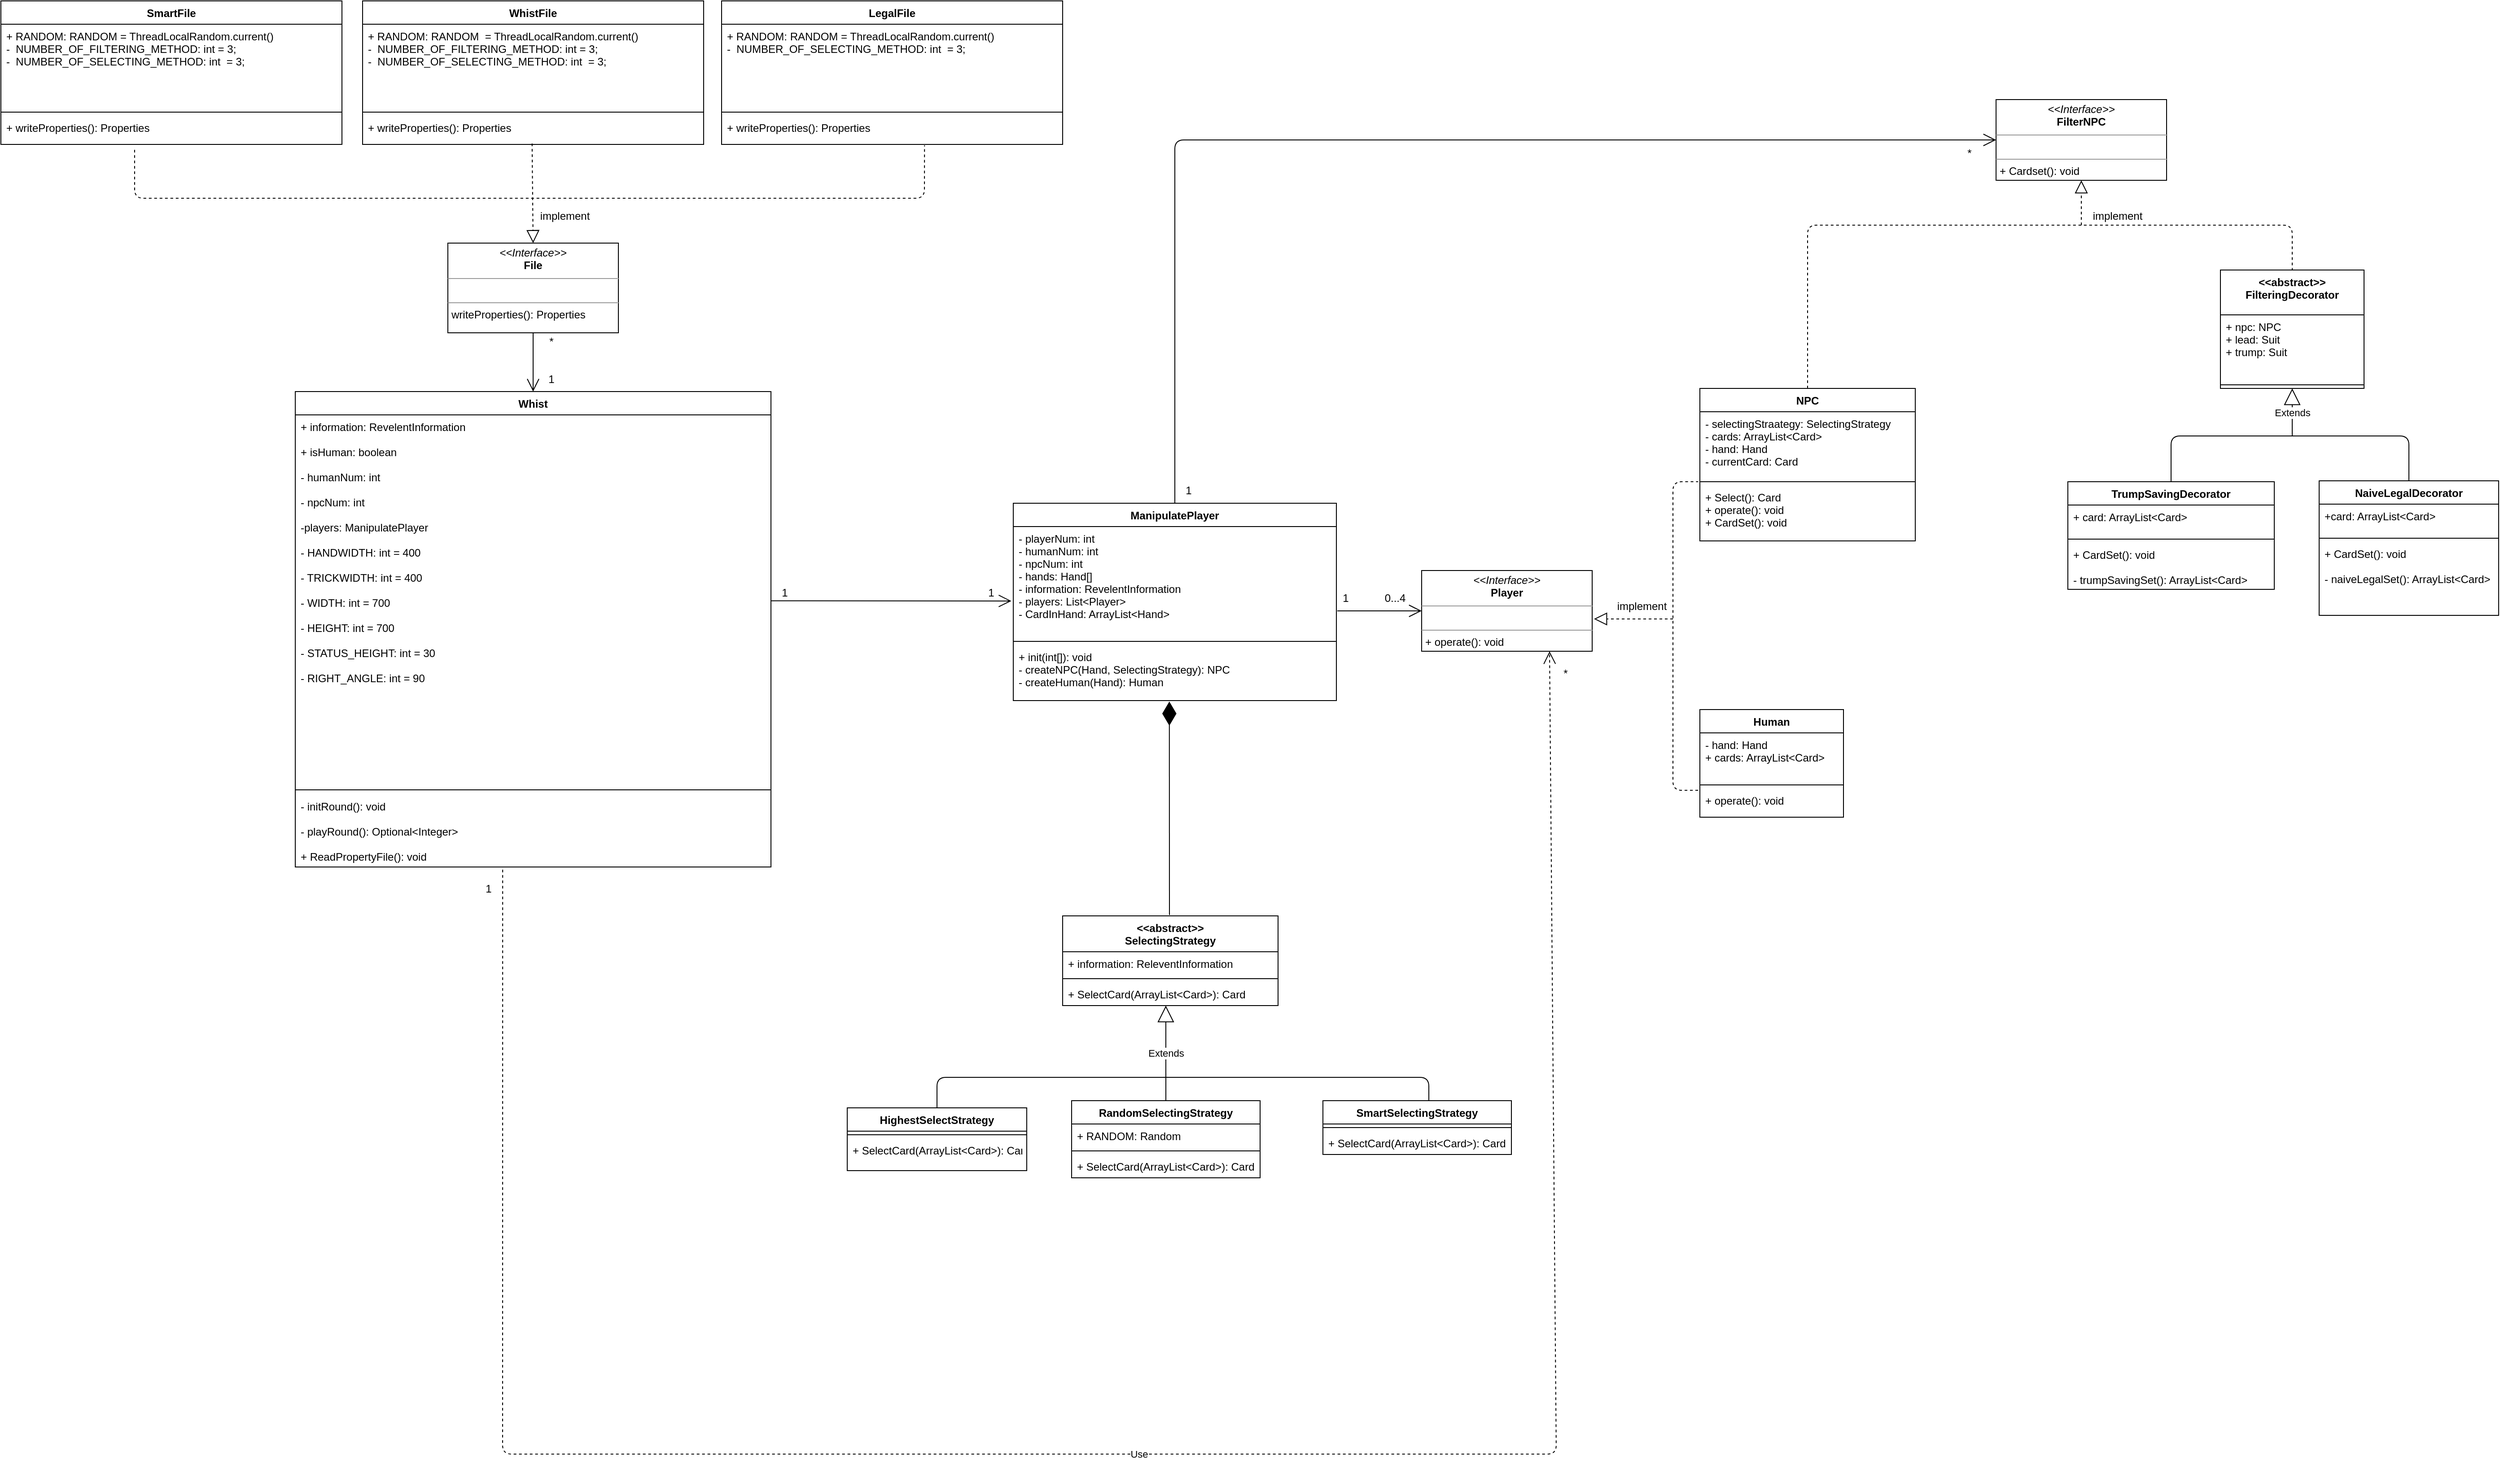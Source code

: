 <mxfile version="13.9.2" type="device"><diagram id="5J2JVJJavzANG1zCmiLA" name="第 1 页"><mxGraphModel dx="2858" dy="2303" grid="1" gridSize="10" guides="1" tooltips="1" connect="1" arrows="1" fold="1" page="1" pageScale="1" pageWidth="827" pageHeight="1169" math="0" shadow="0"><root><mxCell id="0"/><mxCell id="1" parent="0"/><mxCell id="rN0IatDEGvTljgCbiSgi-170" value="&lt;p style=&quot;margin: 0px ; margin-top: 4px ; text-align: center&quot;&gt;&lt;i&gt;&amp;lt;&amp;lt;Interface&amp;gt;&amp;gt;&lt;/i&gt;&lt;br&gt;&lt;b&gt;FilterNPC&lt;/b&gt;&lt;/p&gt;&lt;hr size=&quot;1&quot;&gt;&lt;p style=&quot;margin: 0px ; margin-left: 4px&quot;&gt;&lt;br&gt;&lt;/p&gt;&lt;hr size=&quot;1&quot;&gt;&lt;p style=&quot;margin: 0px ; margin-left: 4px&quot;&gt;+ Cardset(): void&lt;/p&gt;" style="verticalAlign=top;align=left;overflow=fill;fontSize=12;fontFamily=Helvetica;html=1;" parent="1" vertex="1"><mxGeometry x="1430" y="-910" width="190" height="90" as="geometry"/></mxCell><mxCell id="rN0IatDEGvTljgCbiSgi-180" value="&lt;p style=&quot;margin: 0px ; margin-top: 4px ; text-align: center&quot;&gt;&lt;i&gt;&amp;lt;&amp;lt;Interface&amp;gt;&amp;gt;&lt;/i&gt;&lt;br&gt;&lt;b&gt;File&lt;/b&gt;&lt;/p&gt;&lt;hr size=&quot;1&quot;&gt;&lt;p style=&quot;margin: 0px ; margin-left: 4px&quot;&gt;&lt;br&gt;&lt;/p&gt;&lt;hr size=&quot;1&quot;&gt;&lt;p style=&quot;margin: 0px ; margin-left: 4px&quot;&gt;writeProperties(): Properties&lt;/p&gt;" style="verticalAlign=top;align=left;overflow=fill;fontSize=12;fontFamily=Helvetica;html=1;" parent="1" vertex="1"><mxGeometry x="-295" y="-750" width="190" height="100" as="geometry"/></mxCell><mxCell id="rN0IatDEGvTljgCbiSgi-195" value="&lt;p style=&quot;margin: 0px ; margin-top: 4px ; text-align: center&quot;&gt;&lt;i&gt;&amp;lt;&amp;lt;Interface&amp;gt;&amp;gt;&lt;/i&gt;&lt;br&gt;&lt;b&gt;Player&lt;/b&gt;&lt;/p&gt;&lt;hr size=&quot;1&quot;&gt;&lt;p style=&quot;margin: 0px ; margin-left: 4px&quot;&gt;&lt;br&gt;&lt;/p&gt;&lt;hr size=&quot;1&quot;&gt;&lt;p style=&quot;margin: 0px ; margin-left: 4px&quot;&gt;+ operate(): void&lt;br&gt;&lt;/p&gt;" style="verticalAlign=top;align=left;overflow=fill;fontSize=12;fontFamily=Helvetica;html=1;" parent="1" vertex="1"><mxGeometry x="790" y="-385" width="190" height="90" as="geometry"/></mxCell><mxCell id="rN0IatDEGvTljgCbiSgi-196" value="ManipulatePlayer" style="swimlane;fontStyle=1;align=center;verticalAlign=top;childLayout=stackLayout;horizontal=1;startSize=26;horizontalStack=0;resizeParent=1;resizeParentMax=0;resizeLast=0;collapsible=1;marginBottom=0;fontColor=#000000;" parent="1" vertex="1"><mxGeometry x="335" y="-460" width="360" height="220" as="geometry"/></mxCell><mxCell id="rN0IatDEGvTljgCbiSgi-197" value="- playerNum: int&#10;- humanNum: int&#10;- npcNum: int&#10;- hands: Hand[]&#10;- information: RevelentInformation&#10;- players: List&lt;Player&gt;&#10;- CardInHand: ArrayList&lt;Hand&gt;" style="text;strokeColor=none;fillColor=none;align=left;verticalAlign=top;spacingLeft=4;spacingRight=4;overflow=hidden;rotatable=0;points=[[0,0.5],[1,0.5]];portConstraint=eastwest;" parent="rN0IatDEGvTljgCbiSgi-196" vertex="1"><mxGeometry y="26" width="360" height="124" as="geometry"/></mxCell><mxCell id="rN0IatDEGvTljgCbiSgi-198" value="" style="line;strokeWidth=1;fillColor=none;align=left;verticalAlign=middle;spacingTop=-1;spacingLeft=3;spacingRight=3;rotatable=0;labelPosition=right;points=[];portConstraint=eastwest;" parent="rN0IatDEGvTljgCbiSgi-196" vertex="1"><mxGeometry y="150" width="360" height="8" as="geometry"/></mxCell><mxCell id="rN0IatDEGvTljgCbiSgi-199" value="+ init(int[]): void&#10;- createNPC(Hand, SelectingStrategy): NPC&#10;- createHuman(Hand): Human" style="text;strokeColor=none;fillColor=none;align=left;verticalAlign=top;spacingLeft=4;spacingRight=4;overflow=hidden;rotatable=0;points=[[0,0.5],[1,0.5]];portConstraint=eastwest;" parent="rN0IatDEGvTljgCbiSgi-196" vertex="1"><mxGeometry y="158" width="360" height="62" as="geometry"/></mxCell><mxCell id="rN0IatDEGvTljgCbiSgi-234" value="" style="endArrow=diamondThin;endFill=1;endSize=24;html=1;fontColor=#000000;entryX=0.483;entryY=1.016;entryDx=0;entryDy=0;entryPerimeter=0;" parent="1" target="rN0IatDEGvTljgCbiSgi-199" edge="1"><mxGeometry width="160" relative="1" as="geometry"><mxPoint x="509" y="-1" as="sourcePoint"/><mxPoint x="350" y="-110" as="targetPoint"/></mxGeometry></mxCell><mxCell id="rN0IatDEGvTljgCbiSgi-238" value="Extends" style="endArrow=block;endSize=16;endFill=0;html=1;fontColor=#000000;entryX=0.5;entryY=1;entryDx=0;entryDy=0;" parent="1" target="rN0IatDEGvTljgCbiSgi-164" edge="1"><mxGeometry width="160" relative="1" as="geometry"><mxPoint x="1760" y="-535" as="sourcePoint"/><mxPoint x="1540" y="-475" as="targetPoint"/></mxGeometry></mxCell><mxCell id="rN0IatDEGvTljgCbiSgi-240" value="Extends" style="endArrow=block;endSize=16;endFill=0;html=1;fontColor=#000000;exitX=0.5;exitY=0;exitDx=0;exitDy=0;entryX=0.479;entryY=1;entryDx=0;entryDy=0;entryPerimeter=0;" parent="1" source="rN0IatDEGvTljgCbiSgi-86" target="rN0IatDEGvTljgCbiSgi-232" edge="1"><mxGeometry width="160" relative="1" as="geometry"><mxPoint x="517" y="170" as="sourcePoint"/><mxPoint x="508" y="110" as="targetPoint"/></mxGeometry></mxCell><mxCell id="rN0IatDEGvTljgCbiSgi-242" value="" style="endArrow=none;html=1;fontColor=#000000;exitX=0.5;exitY=0;exitDx=0;exitDy=0;entryX=0.562;entryY=0.023;entryDx=0;entryDy=0;entryPerimeter=0;" parent="1" source="rN0IatDEGvTljgCbiSgi-82" target="rN0IatDEGvTljgCbiSgi-92" edge="1"><mxGeometry width="50" height="50" relative="1" as="geometry"><mxPoint x="380" y="190" as="sourcePoint"/><mxPoint x="430" y="140" as="targetPoint"/><Array as="points"><mxPoint x="250" y="180"/><mxPoint x="500" y="180"/><mxPoint x="798" y="180"/></Array></mxGeometry></mxCell><mxCell id="rN0IatDEGvTljgCbiSgi-82" value="HighestSelectStrategy" style="swimlane;fontStyle=1;align=center;verticalAlign=top;childLayout=stackLayout;horizontal=1;startSize=26;horizontalStack=0;resizeParent=1;resizeParentMax=0;resizeLast=0;collapsible=1;marginBottom=0;" parent="1" vertex="1"><mxGeometry x="150" y="214" width="200" height="70" as="geometry"/></mxCell><mxCell id="rN0IatDEGvTljgCbiSgi-84" value="" style="line;strokeWidth=1;fillColor=none;align=left;verticalAlign=middle;spacingTop=-1;spacingLeft=3;spacingRight=3;rotatable=0;labelPosition=right;points=[];portConstraint=eastwest;" parent="rN0IatDEGvTljgCbiSgi-82" vertex="1"><mxGeometry y="26" width="200" height="8" as="geometry"/></mxCell><mxCell id="rN0IatDEGvTljgCbiSgi-85" value="+ SelectCard(ArrayList&lt;Card&gt;): Card" style="text;strokeColor=none;fillColor=none;align=left;verticalAlign=top;spacingLeft=4;spacingRight=4;overflow=hidden;rotatable=0;points=[[0,0.5],[1,0.5]];portConstraint=eastwest;" parent="rN0IatDEGvTljgCbiSgi-82" vertex="1"><mxGeometry y="34" width="200" height="36" as="geometry"/></mxCell><mxCell id="nJePwb9aibCjWLKJsWjK-1" value="" style="endArrow=none;html=1;entryX=0.5;entryY=0;entryDx=0;entryDy=0;exitX=0.5;exitY=0;exitDx=0;exitDy=0;" parent="1" source="rN0IatDEGvTljgCbiSgi-124" target="rN0IatDEGvTljgCbiSgi-77" edge="1"><mxGeometry width="50" height="50" relative="1" as="geometry"><mxPoint x="1750" y="-255" as="sourcePoint"/><mxPoint x="1800" y="-305" as="targetPoint"/><Array as="points"><mxPoint x="1625" y="-535"/><mxPoint x="1890" y="-535"/></Array></mxGeometry></mxCell><mxCell id="nJePwb9aibCjWLKJsWjK-5" value="" style="endArrow=block;dashed=1;endFill=0;endSize=12;html=1;entryX=0.5;entryY=1;entryDx=0;entryDy=0;" parent="1" target="rN0IatDEGvTljgCbiSgi-170" edge="1"><mxGeometry width="160" relative="1" as="geometry"><mxPoint x="1525" y="-770" as="sourcePoint"/><mxPoint x="1460" y="-570" as="targetPoint"/></mxGeometry></mxCell><mxCell id="nJePwb9aibCjWLKJsWjK-7" value="" style="endArrow=none;dashed=1;html=1;entryX=0.5;entryY=0;entryDx=0;entryDy=0;exitX=0.5;exitY=0;exitDx=0;exitDy=0;" parent="1" source="rN0IatDEGvTljgCbiSgi-171" target="rN0IatDEGvTljgCbiSgi-164" edge="1"><mxGeometry width="50" height="50" relative="1" as="geometry"><mxPoint x="1410" y="-530" as="sourcePoint"/><mxPoint x="1460" y="-580" as="targetPoint"/><Array as="points"><mxPoint x="1220" y="-770"/><mxPoint x="1520" y="-770"/><mxPoint x="1760" y="-770"/></Array></mxGeometry></mxCell><mxCell id="nJePwb9aibCjWLKJsWjK-8" value="implement" style="text;html=1;align=center;verticalAlign=middle;resizable=0;points=[];autosize=1;" parent="1" vertex="1"><mxGeometry x="1530" y="-790" width="70" height="20" as="geometry"/></mxCell><mxCell id="rN0IatDEGvTljgCbiSgi-164" value="&lt;&lt;abstract&gt;&gt;&#10;FilteringDecorator" style="swimlane;fontStyle=1;align=center;verticalAlign=top;childLayout=stackLayout;horizontal=1;startSize=50;horizontalStack=0;resizeParent=1;resizeParentMax=0;resizeLast=0;collapsible=1;marginBottom=0;" parent="1" vertex="1"><mxGeometry x="1680" y="-720" width="160" height="132" as="geometry"/></mxCell><mxCell id="rN0IatDEGvTljgCbiSgi-165" value="+ npc: NPC&#10;+ lead: Suit&#10;+ trump: Suit" style="text;strokeColor=none;fillColor=none;align=left;verticalAlign=top;spacingLeft=4;spacingRight=4;overflow=hidden;rotatable=0;points=[[0,0.5],[1,0.5]];portConstraint=eastwest;" parent="rN0IatDEGvTljgCbiSgi-164" vertex="1"><mxGeometry y="50" width="160" height="74" as="geometry"/></mxCell><mxCell id="rN0IatDEGvTljgCbiSgi-166" value="" style="line;strokeWidth=1;fillColor=none;align=left;verticalAlign=middle;spacingTop=-1;spacingLeft=3;spacingRight=3;rotatable=0;labelPosition=right;points=[];portConstraint=eastwest;" parent="rN0IatDEGvTljgCbiSgi-164" vertex="1"><mxGeometry y="124" width="160" height="8" as="geometry"/></mxCell><mxCell id="rN0IatDEGvTljgCbiSgi-124" value="TrumpSavingDecorator" style="swimlane;fontStyle=1;align=center;verticalAlign=top;childLayout=stackLayout;horizontal=1;startSize=26;horizontalStack=0;resizeParent=1;resizeParentMax=0;resizeLast=0;collapsible=1;marginBottom=0;" parent="1" vertex="1"><mxGeometry x="1510" y="-484" width="230" height="120" as="geometry"/></mxCell><mxCell id="rN0IatDEGvTljgCbiSgi-125" value="+ card: ArrayList&lt;Card&gt;&#10;" style="text;strokeColor=none;fillColor=none;align=left;verticalAlign=top;spacingLeft=4;spacingRight=4;overflow=hidden;rotatable=0;points=[[0,0.5],[1,0.5]];portConstraint=eastwest;" parent="rN0IatDEGvTljgCbiSgi-124" vertex="1"><mxGeometry y="26" width="230" height="34" as="geometry"/></mxCell><mxCell id="rN0IatDEGvTljgCbiSgi-126" value="" style="line;strokeWidth=1;fillColor=none;align=left;verticalAlign=middle;spacingTop=-1;spacingLeft=3;spacingRight=3;rotatable=0;labelPosition=right;points=[];portConstraint=eastwest;" parent="rN0IatDEGvTljgCbiSgi-124" vertex="1"><mxGeometry y="60" width="230" height="8" as="geometry"/></mxCell><mxCell id="rN0IatDEGvTljgCbiSgi-127" value="+ CardSet(): void&#10;&#10;- trumpSavingSet(): ArrayList&lt;Card&gt; " style="text;strokeColor=none;fillColor=none;align=left;verticalAlign=top;spacingLeft=4;spacingRight=4;overflow=hidden;rotatable=0;points=[[0,0.5],[1,0.5]];portConstraint=eastwest;" parent="rN0IatDEGvTljgCbiSgi-124" vertex="1"><mxGeometry y="68" width="230" height="52" as="geometry"/></mxCell><mxCell id="rN0IatDEGvTljgCbiSgi-77" value="NaiveLegalDecorator" style="swimlane;fontStyle=1;align=center;verticalAlign=top;childLayout=stackLayout;horizontal=1;startSize=26;horizontalStack=0;resizeParent=1;resizeParentMax=0;resizeLast=0;collapsible=1;marginBottom=0;" parent="1" vertex="1"><mxGeometry x="1790" y="-485" width="200" height="150" as="geometry"/></mxCell><mxCell id="rN0IatDEGvTljgCbiSgi-78" value="+card: ArrayList&lt;Card&gt;" style="text;strokeColor=none;fillColor=none;align=left;verticalAlign=top;spacingLeft=4;spacingRight=4;overflow=hidden;rotatable=0;points=[[0,0.5],[1,0.5]];portConstraint=eastwest;" parent="rN0IatDEGvTljgCbiSgi-77" vertex="1"><mxGeometry y="26" width="200" height="34" as="geometry"/></mxCell><mxCell id="rN0IatDEGvTljgCbiSgi-79" value="" style="line;strokeWidth=1;fillColor=none;align=left;verticalAlign=middle;spacingTop=-1;spacingLeft=3;spacingRight=3;rotatable=0;labelPosition=right;points=[];portConstraint=eastwest;" parent="rN0IatDEGvTljgCbiSgi-77" vertex="1"><mxGeometry y="60" width="200" height="8" as="geometry"/></mxCell><mxCell id="rN0IatDEGvTljgCbiSgi-80" value="+ CardSet(): void&#10;&#10;- naiveLegalSet(): ArrayList&lt;Card&gt; " style="text;strokeColor=none;fillColor=none;align=left;verticalAlign=top;spacingLeft=4;spacingRight=4;overflow=hidden;rotatable=0;points=[[0,0.5],[1,0.5]];portConstraint=eastwest;" parent="rN0IatDEGvTljgCbiSgi-77" vertex="1"><mxGeometry y="68" width="200" height="82" as="geometry"/></mxCell><mxCell id="rN0IatDEGvTljgCbiSgi-171" value="NPC" style="swimlane;fontStyle=1;align=center;verticalAlign=top;childLayout=stackLayout;horizontal=1;startSize=26;horizontalStack=0;resizeParent=1;resizeParentMax=0;resizeLast=0;collapsible=1;marginBottom=0;" parent="1" vertex="1"><mxGeometry x="1100" y="-588" width="240" height="170" as="geometry"/></mxCell><mxCell id="rN0IatDEGvTljgCbiSgi-172" value="- selectingStraategy: SelectingStrategy&#10;- cards: ArrayList&lt;Card&gt;&#10;- hand: Hand&#10;- currentCard: Card&#10; " style="text;strokeColor=none;fillColor=none;align=left;verticalAlign=top;spacingLeft=4;spacingRight=4;overflow=hidden;rotatable=0;points=[[0,0.5],[1,0.5]];portConstraint=eastwest;" parent="rN0IatDEGvTljgCbiSgi-171" vertex="1"><mxGeometry y="26" width="240" height="74" as="geometry"/></mxCell><mxCell id="rN0IatDEGvTljgCbiSgi-173" value="" style="line;strokeWidth=1;fillColor=none;align=left;verticalAlign=middle;spacingTop=-1;spacingLeft=3;spacingRight=3;rotatable=0;labelPosition=right;points=[];portConstraint=eastwest;" parent="rN0IatDEGvTljgCbiSgi-171" vertex="1"><mxGeometry y="100" width="240" height="8" as="geometry"/></mxCell><mxCell id="rN0IatDEGvTljgCbiSgi-174" value="+ Select(): Card&#10;+ operate(): void&#10;+ CardSet(): void" style="text;strokeColor=none;fillColor=none;align=left;verticalAlign=top;spacingLeft=4;spacingRight=4;overflow=hidden;rotatable=0;points=[[0,0.5],[1,0.5]];portConstraint=eastwest;" parent="rN0IatDEGvTljgCbiSgi-171" vertex="1"><mxGeometry y="108" width="240" height="62" as="geometry"/></mxCell><mxCell id="rN0IatDEGvTljgCbiSgi-209" value="Human" style="swimlane;fontStyle=1;align=center;verticalAlign=top;childLayout=stackLayout;horizontal=1;startSize=26;horizontalStack=0;resizeParent=1;resizeParentMax=0;resizeLast=0;collapsible=1;marginBottom=0;fontColor=#000000;" parent="1" vertex="1"><mxGeometry x="1100" y="-230" width="160" height="120" as="geometry"/></mxCell><mxCell id="rN0IatDEGvTljgCbiSgi-210" value="- hand: Hand&#10;+ cards: ArrayList&lt;Card&gt;&#10;" style="text;strokeColor=none;fillColor=none;align=left;verticalAlign=top;spacingLeft=4;spacingRight=4;overflow=hidden;rotatable=0;points=[[0,0.5],[1,0.5]];portConstraint=eastwest;" parent="rN0IatDEGvTljgCbiSgi-209" vertex="1"><mxGeometry y="26" width="160" height="54" as="geometry"/></mxCell><mxCell id="rN0IatDEGvTljgCbiSgi-211" value="" style="line;strokeWidth=1;fillColor=none;align=left;verticalAlign=middle;spacingTop=-1;spacingLeft=3;spacingRight=3;rotatable=0;labelPosition=right;points=[];portConstraint=eastwest;" parent="rN0IatDEGvTljgCbiSgi-209" vertex="1"><mxGeometry y="80" width="160" height="8" as="geometry"/></mxCell><mxCell id="rN0IatDEGvTljgCbiSgi-212" value="+ operate(): void" style="text;strokeColor=none;fillColor=none;align=left;verticalAlign=top;spacingLeft=4;spacingRight=4;overflow=hidden;rotatable=0;points=[[0,0.5],[1,0.5]];portConstraint=eastwest;" parent="rN0IatDEGvTljgCbiSgi-209" vertex="1"><mxGeometry y="88" width="160" height="32" as="geometry"/></mxCell><mxCell id="nJePwb9aibCjWLKJsWjK-19" value="" style="endArrow=open;endFill=1;endSize=12;html=1;entryX=-0.006;entryY=0.669;entryDx=0;entryDy=0;entryPerimeter=0;" parent="1" source="rN0IatDEGvTljgCbiSgi-177" target="rN0IatDEGvTljgCbiSgi-197" edge="1"><mxGeometry width="160" relative="1" as="geometry"><mxPoint x="410" y="-380" as="sourcePoint"/><mxPoint x="330" y="-360" as="targetPoint"/></mxGeometry></mxCell><mxCell id="nJePwb9aibCjWLKJsWjK-20" value="1" style="text;html=1;align=center;verticalAlign=middle;resizable=0;points=[];autosize=1;" parent="1" vertex="1"><mxGeometry x="70" y="-370" width="20" height="20" as="geometry"/></mxCell><mxCell id="nJePwb9aibCjWLKJsWjK-21" value="1" style="text;html=1;align=center;verticalAlign=middle;resizable=0;points=[];autosize=1;" parent="1" vertex="1"><mxGeometry x="300" y="-370" width="20" height="20" as="geometry"/></mxCell><mxCell id="nJePwb9aibCjWLKJsWjK-22" value="" style="endArrow=open;endFill=1;endSize=12;html=1;entryX=0;entryY=0.5;entryDx=0;entryDy=0;" parent="1" target="rN0IatDEGvTljgCbiSgi-195" edge="1"><mxGeometry width="160" relative="1" as="geometry"><mxPoint x="696" y="-340" as="sourcePoint"/><mxPoint x="700" y="-310" as="targetPoint"/></mxGeometry></mxCell><mxCell id="nJePwb9aibCjWLKJsWjK-23" value="1" style="text;html=1;align=center;verticalAlign=middle;resizable=0;points=[];autosize=1;" parent="1" vertex="1"><mxGeometry x="695" y="-364" width="20" height="20" as="geometry"/></mxCell><mxCell id="nJePwb9aibCjWLKJsWjK-24" value="0...4" style="text;html=1;align=center;verticalAlign=middle;resizable=0;points=[];autosize=1;" parent="1" vertex="1"><mxGeometry x="740" y="-364" width="40" height="20" as="geometry"/></mxCell><mxCell id="rN0IatDEGvTljgCbiSgi-190" value="SmartFile" style="swimlane;fontStyle=1;align=center;verticalAlign=top;childLayout=stackLayout;horizontal=1;startSize=26;horizontalStack=0;resizeParent=1;resizeParentMax=0;resizeLast=0;collapsible=1;marginBottom=0;fontColor=#000000;" parent="1" vertex="1"><mxGeometry x="-793" y="-1020" width="380" height="160" as="geometry"/></mxCell><mxCell id="rN0IatDEGvTljgCbiSgi-191" value="+ RANDOM: RANDOM = ThreadLocalRandom.current()&#10;-  NUMBER_OF_FILTERING_METHOD: int = 3;&#10;-  NUMBER_OF_SELECTING_METHOD: int  = 3;" style="text;strokeColor=none;fillColor=none;align=left;verticalAlign=top;spacingLeft=4;spacingRight=4;overflow=hidden;rotatable=0;points=[[0,0.5],[1,0.5]];portConstraint=eastwest;" parent="rN0IatDEGvTljgCbiSgi-190" vertex="1"><mxGeometry y="26" width="380" height="94" as="geometry"/></mxCell><mxCell id="rN0IatDEGvTljgCbiSgi-192" value="" style="line;strokeWidth=1;fillColor=none;align=left;verticalAlign=middle;spacingTop=-1;spacingLeft=3;spacingRight=3;rotatable=0;labelPosition=right;points=[];portConstraint=eastwest;" parent="rN0IatDEGvTljgCbiSgi-190" vertex="1"><mxGeometry y="120" width="380" height="8" as="geometry"/></mxCell><mxCell id="rN0IatDEGvTljgCbiSgi-193" value="+ writeProperties(): Properties&#10;" style="text;strokeColor=none;fillColor=none;align=left;verticalAlign=top;spacingLeft=4;spacingRight=4;overflow=hidden;rotatable=0;points=[[0,0.5],[1,0.5]];portConstraint=eastwest;" parent="rN0IatDEGvTljgCbiSgi-190" vertex="1"><mxGeometry y="128" width="380" height="32" as="geometry"/></mxCell><mxCell id="rN0IatDEGvTljgCbiSgi-181" value="WhistFile" style="swimlane;fontStyle=1;align=center;verticalAlign=top;childLayout=stackLayout;horizontal=1;startSize=26;horizontalStack=0;resizeParent=1;resizeParentMax=0;resizeLast=0;collapsible=1;marginBottom=0;fontColor=#000000;" parent="1" vertex="1"><mxGeometry x="-390" y="-1020" width="380" height="160" as="geometry"/></mxCell><mxCell id="rN0IatDEGvTljgCbiSgi-182" value="+ RANDOM: RANDOM  = ThreadLocalRandom.current()&#10;-  NUMBER_OF_FILTERING_METHOD: int = 3;&#10;-  NUMBER_OF_SELECTING_METHOD: int  = 3;" style="text;strokeColor=none;fillColor=none;align=left;verticalAlign=top;spacingLeft=4;spacingRight=4;overflow=hidden;rotatable=0;points=[[0,0.5],[1,0.5]];portConstraint=eastwest;" parent="rN0IatDEGvTljgCbiSgi-181" vertex="1"><mxGeometry y="26" width="380" height="94" as="geometry"/></mxCell><mxCell id="rN0IatDEGvTljgCbiSgi-183" value="" style="line;strokeWidth=1;fillColor=none;align=left;verticalAlign=middle;spacingTop=-1;spacingLeft=3;spacingRight=3;rotatable=0;labelPosition=right;points=[];portConstraint=eastwest;" parent="rN0IatDEGvTljgCbiSgi-181" vertex="1"><mxGeometry y="120" width="380" height="8" as="geometry"/></mxCell><mxCell id="rN0IatDEGvTljgCbiSgi-184" value="+ writeProperties(): Properties&#10;" style="text;strokeColor=none;fillColor=none;align=left;verticalAlign=top;spacingLeft=4;spacingRight=4;overflow=hidden;rotatable=0;points=[[0,0.5],[1,0.5]];portConstraint=eastwest;" parent="rN0IatDEGvTljgCbiSgi-181" vertex="1"><mxGeometry y="128" width="380" height="32" as="geometry"/></mxCell><mxCell id="nJePwb9aibCjWLKJsWjK-32" value="LegalFile" style="swimlane;fontStyle=1;align=center;verticalAlign=top;childLayout=stackLayout;horizontal=1;startSize=26;horizontalStack=0;resizeParent=1;resizeParentMax=0;resizeLast=0;collapsible=1;marginBottom=0;fontColor=#000000;" parent="1" vertex="1"><mxGeometry x="10" y="-1020" width="380" height="160" as="geometry"/></mxCell><mxCell id="nJePwb9aibCjWLKJsWjK-33" value="+ RANDOM: RANDOM = ThreadLocalRandom.current()&#10;-  NUMBER_OF_SELECTING_METHOD: int  = 3;" style="text;strokeColor=none;fillColor=none;align=left;verticalAlign=top;spacingLeft=4;spacingRight=4;overflow=hidden;rotatable=0;points=[[0,0.5],[1,0.5]];portConstraint=eastwest;" parent="nJePwb9aibCjWLKJsWjK-32" vertex="1"><mxGeometry y="26" width="380" height="94" as="geometry"/></mxCell><mxCell id="nJePwb9aibCjWLKJsWjK-34" value="" style="line;strokeWidth=1;fillColor=none;align=left;verticalAlign=middle;spacingTop=-1;spacingLeft=3;spacingRight=3;rotatable=0;labelPosition=right;points=[];portConstraint=eastwest;" parent="nJePwb9aibCjWLKJsWjK-32" vertex="1"><mxGeometry y="120" width="380" height="8" as="geometry"/></mxCell><mxCell id="nJePwb9aibCjWLKJsWjK-35" value="+ writeProperties(): Properties&#10;" style="text;strokeColor=none;fillColor=none;align=left;verticalAlign=top;spacingLeft=4;spacingRight=4;overflow=hidden;rotatable=0;points=[[0,0.5],[1,0.5]];portConstraint=eastwest;" parent="nJePwb9aibCjWLKJsWjK-32" vertex="1"><mxGeometry y="128" width="380" height="32" as="geometry"/></mxCell><mxCell id="nJePwb9aibCjWLKJsWjK-36" value="" style="endArrow=block;dashed=1;endFill=0;endSize=12;html=1;entryX=0.5;entryY=0;entryDx=0;entryDy=0;exitX=0.497;exitY=0.969;exitDx=0;exitDy=0;exitPerimeter=0;" parent="1" source="rN0IatDEGvTljgCbiSgi-184" target="rN0IatDEGvTljgCbiSgi-180" edge="1"><mxGeometry width="160" relative="1" as="geometry"><mxPoint x="-200" y="-820" as="sourcePoint"/><mxPoint x="-90" y="-640" as="targetPoint"/></mxGeometry></mxCell><mxCell id="nJePwb9aibCjWLKJsWjK-38" value="" style="endArrow=none;dashed=1;html=1;exitX=0.392;exitY=1.188;exitDx=0;exitDy=0;exitPerimeter=0;entryX=0.595;entryY=1.031;entryDx=0;entryDy=0;entryPerimeter=0;" parent="1" source="rN0IatDEGvTljgCbiSgi-193" target="nJePwb9aibCjWLKJsWjK-35" edge="1"><mxGeometry width="50" height="50" relative="1" as="geometry"><mxPoint x="-190" y="-620" as="sourcePoint"/><mxPoint x="-140" y="-670" as="targetPoint"/><Array as="points"><mxPoint x="-644" y="-800"/><mxPoint x="-200" y="-800"/><mxPoint x="236" y="-800"/></Array></mxGeometry></mxCell><mxCell id="nJePwb9aibCjWLKJsWjK-39" value="implement" style="text;html=1;align=center;verticalAlign=middle;resizable=0;points=[];autosize=1;" parent="1" vertex="1"><mxGeometry x="-200" y="-790" width="70" height="20" as="geometry"/></mxCell><mxCell id="nJePwb9aibCjWLKJsWjK-40" value="" style="endArrow=open;endFill=1;endSize=12;html=1;entryX=0.5;entryY=0;entryDx=0;entryDy=0;exitX=0.5;exitY=1;exitDx=0;exitDy=0;" parent="1" source="rN0IatDEGvTljgCbiSgi-180" target="rN0IatDEGvTljgCbiSgi-176" edge="1"><mxGeometry width="160" relative="1" as="geometry"><mxPoint x="-100" y="-460" as="sourcePoint"/><mxPoint x="60" y="-460" as="targetPoint"/></mxGeometry></mxCell><mxCell id="rN0IatDEGvTljgCbiSgi-176" value="Whist" style="swimlane;fontStyle=1;align=center;verticalAlign=top;childLayout=stackLayout;horizontal=1;startSize=26;horizontalStack=0;resizeParent=1;resizeParentMax=0;resizeLast=0;collapsible=1;marginBottom=0;" parent="1" vertex="1"><mxGeometry x="-465" y="-584.5" width="530" height="530" as="geometry"/></mxCell><mxCell id="rN0IatDEGvTljgCbiSgi-177" value="+ information: RevelentInformation&#10;&#10;+ isHuman: boolean&#10;&#10;- humanNum: int&#10;&#10;- npcNum: int&#10;&#10;-players: ManipulatePlayer&#10;&#10;- HANDWIDTH: int = 400&#10;&#10;- TRICKWIDTH: int = 400&#10;&#10;- WIDTH: int = 700&#10;&#10;- HEIGHT: int = 700&#10;&#10;- STATUS_HEIGHT: int = 30&#10;&#10;- RIGHT_ANGLE: int = 90&#10;&#10;&#10;&#10;&#10;&#10;&#10;" style="text;strokeColor=none;fillColor=none;align=left;verticalAlign=top;spacingLeft=4;spacingRight=4;overflow=hidden;rotatable=0;points=[[0,0.5],[1,0.5]];portConstraint=eastwest;fontStyle=0;" parent="rN0IatDEGvTljgCbiSgi-176" vertex="1"><mxGeometry y="26" width="530" height="414" as="geometry"/></mxCell><mxCell id="rN0IatDEGvTljgCbiSgi-178" value="" style="line;strokeWidth=1;fillColor=none;align=left;verticalAlign=middle;spacingTop=-1;spacingLeft=3;spacingRight=3;rotatable=0;labelPosition=right;points=[];portConstraint=eastwest;" parent="rN0IatDEGvTljgCbiSgi-176" vertex="1"><mxGeometry y="440" width="530" height="8" as="geometry"/></mxCell><mxCell id="rN0IatDEGvTljgCbiSgi-179" value="- initRound(): void&#10;&#10;- playRound(): Optional&lt;Integer&gt;&#10;&#10;+ ReadPropertyFile(): void&#10;&#10;&#10;&#10;&#10;&#10;&#10;&#10;" style="text;strokeColor=none;fillColor=none;align=left;verticalAlign=top;spacingLeft=4;spacingRight=4;overflow=hidden;rotatable=0;points=[[0,0.5],[1,0.5]];portConstraint=eastwest;spacingTop=1;" parent="rN0IatDEGvTljgCbiSgi-176" vertex="1"><mxGeometry y="448" width="530" height="82" as="geometry"/></mxCell><mxCell id="rN0IatDEGvTljgCbiSgi-92" value="SmartSelectingStrategy" style="swimlane;fontStyle=1;align=center;verticalAlign=top;childLayout=stackLayout;horizontal=1;startSize=26;horizontalStack=0;resizeParent=1;resizeParentMax=0;resizeLast=0;collapsible=1;marginBottom=0;" parent="1" vertex="1"><mxGeometry x="680" y="206" width="210" height="60" as="geometry"/></mxCell><mxCell id="rN0IatDEGvTljgCbiSgi-94" value="" style="line;strokeWidth=1;fillColor=none;align=left;verticalAlign=middle;spacingTop=-1;spacingLeft=3;spacingRight=3;rotatable=0;labelPosition=right;points=[];portConstraint=eastwest;" parent="rN0IatDEGvTljgCbiSgi-92" vertex="1"><mxGeometry y="26" width="210" height="8" as="geometry"/></mxCell><mxCell id="rN0IatDEGvTljgCbiSgi-95" value="+ SelectCard(ArrayList&lt;Card&gt;): Card" style="text;strokeColor=none;fillColor=none;align=left;verticalAlign=top;spacingLeft=4;spacingRight=4;overflow=hidden;rotatable=0;points=[[0,0.5],[1,0.5]];portConstraint=eastwest;" parent="rN0IatDEGvTljgCbiSgi-92" vertex="1"><mxGeometry y="34" width="210" height="26" as="geometry"/></mxCell><mxCell id="rN0IatDEGvTljgCbiSgi-229" value="&lt;&lt;abstract&gt;&gt;&#10;SelectingStrategy" style="swimlane;fontStyle=1;align=center;verticalAlign=top;childLayout=stackLayout;horizontal=1;startSize=40;horizontalStack=0;resizeParent=1;resizeParentMax=0;resizeLast=0;collapsible=1;marginBottom=0;fontColor=#000000;" parent="1" vertex="1"><mxGeometry x="390" width="240" height="100" as="geometry"/></mxCell><mxCell id="rN0IatDEGvTljgCbiSgi-230" value="+ information: ReleventInformation" style="text;strokeColor=none;fillColor=none;align=left;verticalAlign=top;spacingLeft=4;spacingRight=4;overflow=hidden;rotatable=0;points=[[0,0.5],[1,0.5]];portConstraint=eastwest;" parent="rN0IatDEGvTljgCbiSgi-229" vertex="1"><mxGeometry y="40" width="240" height="26" as="geometry"/></mxCell><mxCell id="rN0IatDEGvTljgCbiSgi-231" value="" style="line;strokeWidth=1;fillColor=none;align=left;verticalAlign=middle;spacingTop=-1;spacingLeft=3;spacingRight=3;rotatable=0;labelPosition=right;points=[];portConstraint=eastwest;" parent="rN0IatDEGvTljgCbiSgi-229" vertex="1"><mxGeometry y="66" width="240" height="8" as="geometry"/></mxCell><mxCell id="rN0IatDEGvTljgCbiSgi-232" value="+ SelectCard(ArrayList&lt;Card&gt;): Card" style="text;strokeColor=none;fillColor=none;align=left;verticalAlign=top;spacingLeft=4;spacingRight=4;overflow=hidden;rotatable=0;points=[[0,0.5],[1,0.5]];portConstraint=eastwest;" parent="rN0IatDEGvTljgCbiSgi-229" vertex="1"><mxGeometry y="74" width="240" height="26" as="geometry"/></mxCell><mxCell id="rN0IatDEGvTljgCbiSgi-86" value="RandomSelectingStrategy" style="swimlane;fontStyle=1;align=center;verticalAlign=top;childLayout=stackLayout;horizontal=1;startSize=26;horizontalStack=0;resizeParent=1;resizeParentMax=0;resizeLast=0;collapsible=1;marginBottom=0;" parent="1" vertex="1"><mxGeometry x="400" y="206" width="210" height="86" as="geometry"/></mxCell><mxCell id="rN0IatDEGvTljgCbiSgi-87" value="+ RANDOM: Random" style="text;strokeColor=none;fillColor=none;align=left;verticalAlign=top;spacingLeft=4;spacingRight=4;overflow=hidden;rotatable=0;points=[[0,0.5],[1,0.5]];portConstraint=eastwest;" parent="rN0IatDEGvTljgCbiSgi-86" vertex="1"><mxGeometry y="26" width="210" height="26" as="geometry"/></mxCell><mxCell id="rN0IatDEGvTljgCbiSgi-88" value="" style="line;strokeWidth=1;fillColor=none;align=left;verticalAlign=middle;spacingTop=-1;spacingLeft=3;spacingRight=3;rotatable=0;labelPosition=right;points=[];portConstraint=eastwest;" parent="rN0IatDEGvTljgCbiSgi-86" vertex="1"><mxGeometry y="52" width="210" height="8" as="geometry"/></mxCell><mxCell id="rN0IatDEGvTljgCbiSgi-89" value="+ SelectCard(ArrayList&lt;Card&gt;): Card" style="text;strokeColor=none;fillColor=none;align=left;verticalAlign=top;spacingLeft=4;spacingRight=4;overflow=hidden;rotatable=0;points=[[0,0.5],[1,0.5]];portConstraint=eastwest;" parent="rN0IatDEGvTljgCbiSgi-86" vertex="1"><mxGeometry y="60" width="210" height="26" as="geometry"/></mxCell><mxCell id="nJePwb9aibCjWLKJsWjK-42" value="" style="endArrow=block;dashed=1;endFill=0;endSize=12;html=1;entryX=1.011;entryY=0.6;entryDx=0;entryDy=0;entryPerimeter=0;" parent="1" target="rN0IatDEGvTljgCbiSgi-195" edge="1"><mxGeometry width="160" relative="1" as="geometry"><mxPoint x="1070" y="-331" as="sourcePoint"/><mxPoint x="1310" y="-360" as="targetPoint"/></mxGeometry></mxCell><mxCell id="nJePwb9aibCjWLKJsWjK-43" value="" style="endArrow=none;dashed=1;html=1;entryX=-0.008;entryY=-0.065;entryDx=0;entryDy=0;entryPerimeter=0;" parent="1" target="rN0IatDEGvTljgCbiSgi-174" edge="1"><mxGeometry width="50" height="50" relative="1" as="geometry"><mxPoint x="1098" y="-140" as="sourcePoint"/><mxPoint x="1260" y="-390" as="targetPoint"/><Array as="points"><mxPoint x="1070" y="-140"/><mxPoint x="1070" y="-330"/><mxPoint x="1070" y="-484"/></Array></mxGeometry></mxCell><mxCell id="ZI-yUkoNUFl7w4-vYwfX-1" value="1" style="text;html=1;align=center;verticalAlign=middle;resizable=0;points=[];autosize=1;" parent="1" vertex="1"><mxGeometry x="-190" y="-608" width="20" height="20" as="geometry"/></mxCell><mxCell id="ZI-yUkoNUFl7w4-vYwfX-2" value="*" style="text;html=1;align=center;verticalAlign=middle;resizable=0;points=[];autosize=1;" parent="1" vertex="1"><mxGeometry x="-190" y="-650" width="20" height="20" as="geometry"/></mxCell><mxCell id="ZI-yUkoNUFl7w4-vYwfX-3" value="implement" style="text;html=1;align=center;verticalAlign=middle;resizable=0;points=[];autosize=1;" parent="1" vertex="1"><mxGeometry x="1000" y="-355" width="70" height="20" as="geometry"/></mxCell><mxCell id="wbB1jyzJ_MDcKYVp7oCG-4" value="1" style="text;html=1;align=center;verticalAlign=middle;resizable=0;points=[];autosize=1;" parent="1" vertex="1"><mxGeometry x="-260" y="-40" width="20" height="20" as="geometry"/></mxCell><mxCell id="wbB1jyzJ_MDcKYVp7oCG-5" value="Use" style="endArrow=open;endSize=12;dashed=1;html=1;exitX=0.436;exitY=1.036;exitDx=0;exitDy=0;exitPerimeter=0;entryX=0.75;entryY=1;entryDx=0;entryDy=0;" parent="1" source="rN0IatDEGvTljgCbiSgi-179" target="rN0IatDEGvTljgCbiSgi-195" edge="1"><mxGeometry width="160" relative="1" as="geometry"><mxPoint x="270" y="120" as="sourcePoint"/><mxPoint x="430" y="120" as="targetPoint"/><Array as="points"><mxPoint x="-234" y="600"/><mxPoint x="520" y="600"/><mxPoint x="940" y="600"/></Array></mxGeometry></mxCell><mxCell id="wbB1jyzJ_MDcKYVp7oCG-6" value="*" style="text;html=1;align=center;verticalAlign=middle;resizable=0;points=[];autosize=1;" parent="1" vertex="1"><mxGeometry x="940" y="-280" width="20" height="20" as="geometry"/></mxCell><mxCell id="OYR237LE1-lVq_eQwsvz-1" value="" style="endArrow=open;endFill=1;endSize=12;html=1;exitX=0.5;exitY=0;exitDx=0;exitDy=0;entryX=0;entryY=0.5;entryDx=0;entryDy=0;" edge="1" parent="1" source="rN0IatDEGvTljgCbiSgi-196" target="rN0IatDEGvTljgCbiSgi-170"><mxGeometry width="160" relative="1" as="geometry"><mxPoint x="740" y="-740" as="sourcePoint"/><mxPoint x="900" y="-740" as="targetPoint"/><Array as="points"><mxPoint x="515" y="-865"/></Array></mxGeometry></mxCell><mxCell id="OYR237LE1-lVq_eQwsvz-2" value="1" style="text;html=1;align=center;verticalAlign=middle;resizable=0;points=[];autosize=1;" vertex="1" parent="1"><mxGeometry x="520" y="-484" width="20" height="20" as="geometry"/></mxCell><mxCell id="OYR237LE1-lVq_eQwsvz-3" value="*" style="text;html=1;align=center;verticalAlign=middle;resizable=0;points=[];autosize=1;" vertex="1" parent="1"><mxGeometry x="1390" y="-860" width="20" height="20" as="geometry"/></mxCell></root></mxGraphModel></diagram></mxfile>